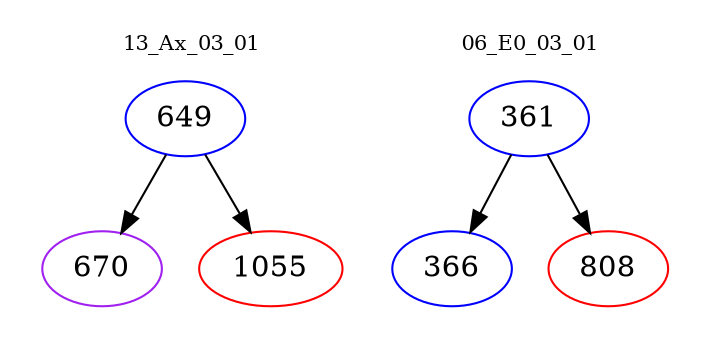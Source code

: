 digraph{
subgraph cluster_0 {
color = white
label = "13_Ax_03_01";
fontsize=10;
T0_649 [label="649", color="blue"]
T0_649 -> T0_670 [color="black"]
T0_670 [label="670", color="purple"]
T0_649 -> T0_1055 [color="black"]
T0_1055 [label="1055", color="red"]
}
subgraph cluster_1 {
color = white
label = "06_E0_03_01";
fontsize=10;
T1_361 [label="361", color="blue"]
T1_361 -> T1_366 [color="black"]
T1_366 [label="366", color="blue"]
T1_361 -> T1_808 [color="black"]
T1_808 [label="808", color="red"]
}
}
